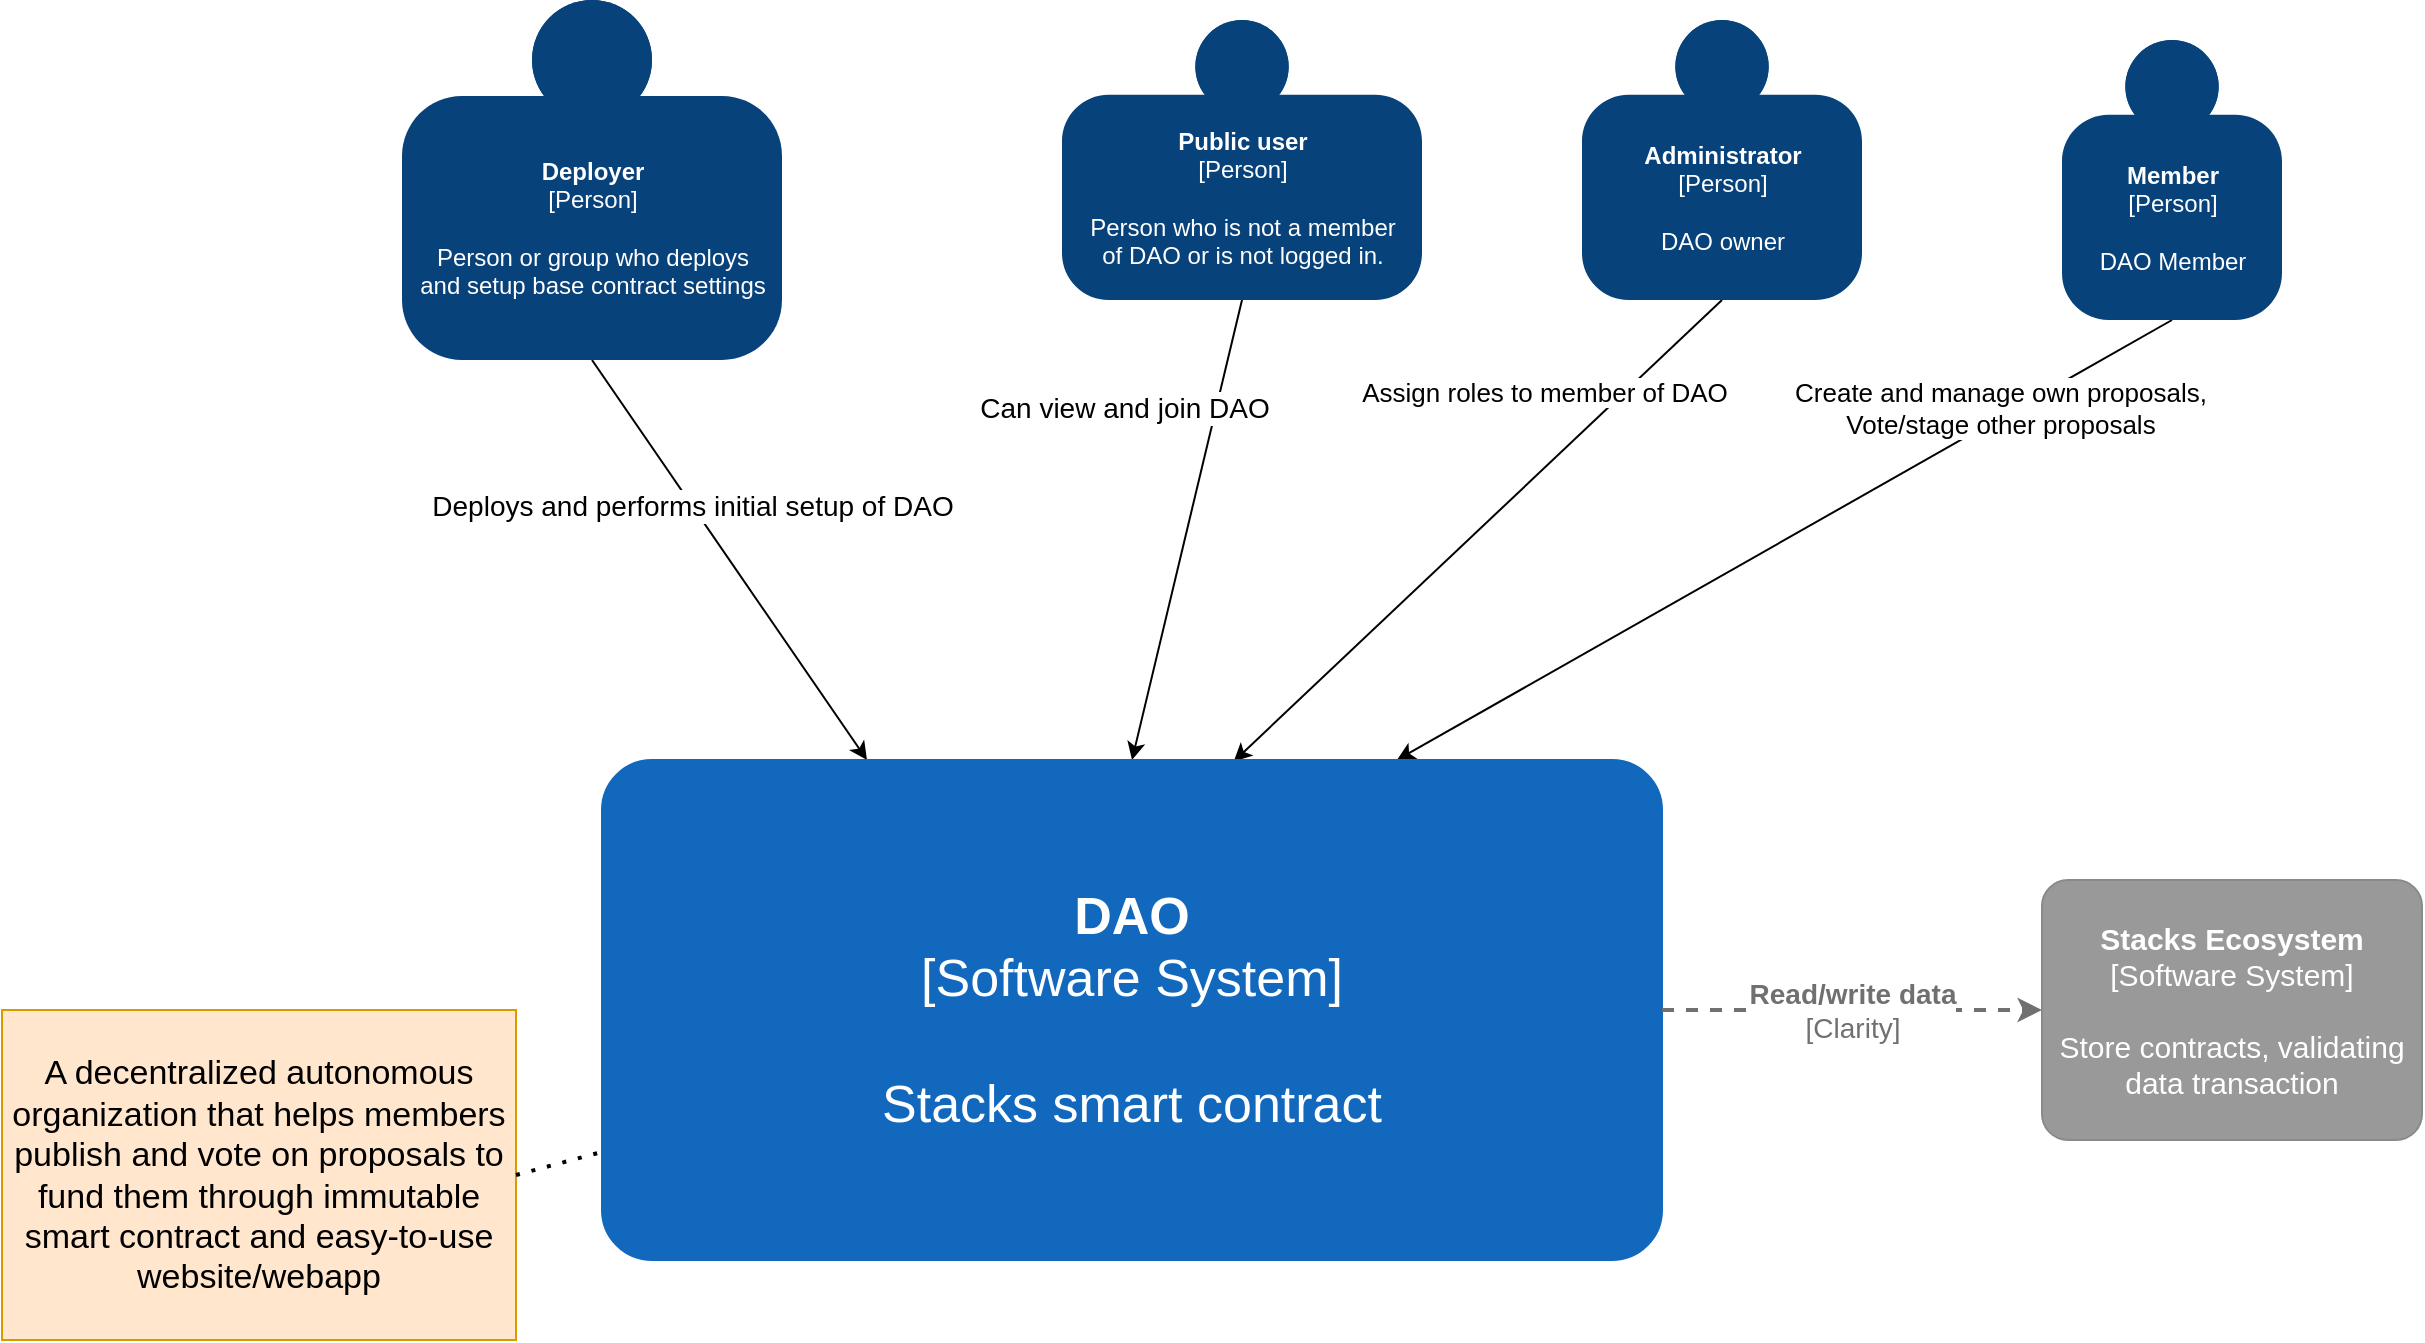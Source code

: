 <mxfile version="14.6.9" type="device"><diagram id="eZ-HS69z1B0qQz7t88nO" name="Page-1"><mxGraphModel dx="2310" dy="701" grid="1" gridSize="10" guides="1" tooltips="1" connect="1" arrows="1" fold="1" page="1" pageScale="1" pageWidth="827" pageHeight="1169" math="0" shadow="0"><root><mxCell id="0"/><mxCell id="1" parent="0"/><mxCell id="8qo5LJ9aksTB1Kdv2jHg-3" value="" style="endArrow=classic;html=1;exitX=0.5;exitY=1;exitDx=0;exitDy=0;exitPerimeter=0;entryX=0.25;entryY=0;entryDx=0;entryDy=0;entryPerimeter=0;" parent="1" source="8qo5LJ9aksTB1Kdv2jHg-16" target="8qo5LJ9aksTB1Kdv2jHg-20" edge="1"><mxGeometry width="50" height="50" relative="1" as="geometry"><mxPoint x="-180" y="210" as="sourcePoint"/><mxPoint y="360" as="targetPoint"/></mxGeometry></mxCell><mxCell id="8qo5LJ9aksTB1Kdv2jHg-4" value="Deploys and performs initial setup of DAO" style="edgeLabel;html=1;align=center;verticalAlign=middle;resizable=0;points=[];fontSize=14;" parent="8qo5LJ9aksTB1Kdv2jHg-3" vertex="1" connectable="0"><mxGeometry x="0.124" y="3" relative="1" as="geometry"><mxPoint x="-30" y="-38" as="offset"/></mxGeometry></mxCell><mxCell id="8qo5LJ9aksTB1Kdv2jHg-7" value="" style="endArrow=classic;html=1;exitX=0.5;exitY=1;exitDx=0;exitDy=0;exitPerimeter=0;entryX=0.75;entryY=0;entryDx=0;entryDy=0;entryPerimeter=0;" parent="1" source="8qo5LJ9aksTB1Kdv2jHg-18" target="8qo5LJ9aksTB1Kdv2jHg-20" edge="1"><mxGeometry width="50" height="50" relative="1" as="geometry"><mxPoint x="610" y="190" as="sourcePoint"/><mxPoint x="438.878" y="370" as="targetPoint"/></mxGeometry></mxCell><mxCell id="8qo5LJ9aksTB1Kdv2jHg-8" value="Create and manage own proposals,&lt;br style=&quot;font-size: 13px;&quot;&gt;Vote/stage other proposals" style="edgeLabel;html=1;align=center;verticalAlign=middle;resizable=0;points=[];fontSize=13;" parent="8qo5LJ9aksTB1Kdv2jHg-7" vertex="1" connectable="0"><mxGeometry x="-0.292" y="1" relative="1" as="geometry"><mxPoint x="50" y="-35" as="offset"/></mxGeometry></mxCell><mxCell id="8qo5LJ9aksTB1Kdv2jHg-9" value="" style="endArrow=classic;html=1;exitX=0.5;exitY=1;exitDx=0;exitDy=0;exitPerimeter=0;entryX=0.5;entryY=0;entryDx=0;entryDy=0;entryPerimeter=0;" parent="1" source="8qo5LJ9aksTB1Kdv2jHg-19" target="8qo5LJ9aksTB1Kdv2jHg-20" edge="1"><mxGeometry width="50" height="50" relative="1" as="geometry"><mxPoint x="145" y="180" as="sourcePoint"/><mxPoint x="311.08" y="370.99" as="targetPoint"/></mxGeometry></mxCell><mxCell id="8qo5LJ9aksTB1Kdv2jHg-10" value="Can view and join DAO" style="edgeLabel;html=1;align=center;verticalAlign=middle;resizable=0;points=[];fontSize=14;" parent="8qo5LJ9aksTB1Kdv2jHg-9" vertex="1" connectable="0"><mxGeometry x="-0.13" y="-3" relative="1" as="geometry"><mxPoint x="-32" y="-46" as="offset"/></mxGeometry></mxCell><mxCell id="8qo5LJ9aksTB1Kdv2jHg-11" value="Assign roles to member of DAO" style="endArrow=classic;html=1;exitX=0.5;exitY=1;exitDx=0;exitDy=0;exitPerimeter=0;entryX=0.596;entryY=0.003;entryDx=0;entryDy=0;entryPerimeter=0;fontSize=13;" parent="1" source="8qo5LJ9aksTB1Kdv2jHg-17" target="8qo5LJ9aksTB1Kdv2jHg-20" edge="1"><mxGeometry x="-0.426" y="-28" width="50" height="50" relative="1" as="geometry"><mxPoint x="385" y="180" as="sourcePoint"/><mxPoint x="385" y="370" as="targetPoint"/><mxPoint as="offset"/></mxGeometry></mxCell><object placeholders="1" c4Name="Deployer" c4Type="Person" c4Description="Person or group who deploys &#10;and setup base contract settings" label="&lt;b&gt;%c4Name%&lt;/b&gt;&lt;div&gt;[%c4Type%]&lt;/div&gt;&lt;br&gt;&lt;div&gt;%c4Description%&lt;/div&gt;" id="8qo5LJ9aksTB1Kdv2jHg-16"><mxCell style="html=1;dashed=0;whitespace=wrap;fillColor=#08427b;strokeColor=none;fontColor=#ffffff;shape=mxgraph.c4.person;align=center;metaEdit=1;points=[[0.5,0,0],[1,0.5,0],[1,0.75,0],[0.75,1,0],[0.5,1,0],[0.25,1,0],[0,0.75,0],[0,0.5,0]];metaData={&quot;c4Type&quot;:{&quot;editable&quot;:false}};" parent="1" vertex="1"><mxGeometry x="-260" y="20" width="190" height="180" as="geometry"/></mxCell></object><object placeholders="1" c4Name="Administrator" c4Type="Person" c4Description="DAO owner" label="&lt;b&gt;%c4Name%&lt;/b&gt;&lt;div&gt;[%c4Type%]&lt;/div&gt;&lt;br&gt;&lt;div&gt;%c4Description%&lt;/div&gt;" id="8qo5LJ9aksTB1Kdv2jHg-17"><mxCell style="html=1;dashed=0;whitespace=wrap;fillColor=#08427b;strokeColor=none;fontColor=#ffffff;shape=mxgraph.c4.person;align=center;metaEdit=1;points=[[0.5,0,0],[1,0.5,0],[1,0.75,0],[0.75,1,0],[0.5,1,0],[0.25,1,0],[0,0.75,0],[0,0.5,0]];metaData={&quot;c4Type&quot;:{&quot;editable&quot;:false}};" parent="1" vertex="1"><mxGeometry x="330" y="30" width="140" height="140" as="geometry"/></mxCell></object><object placeholders="1" c4Name="Member" c4Type="Person" c4Description="DAO Member" label="&lt;b&gt;%c4Name%&lt;/b&gt;&lt;div&gt;[%c4Type%]&lt;/div&gt;&lt;br&gt;&lt;div&gt;%c4Description%&lt;/div&gt;" id="8qo5LJ9aksTB1Kdv2jHg-18"><mxCell style="html=1;dashed=0;whitespace=wrap;fillColor=#08427b;strokeColor=none;fontColor=#ffffff;shape=mxgraph.c4.person;align=center;metaEdit=1;points=[[0.5,0,0],[1,0.5,0],[1,0.75,0],[0.75,1,0],[0.5,1,0],[0.25,1,0],[0,0.75,0],[0,0.5,0]];metaData={&quot;c4Type&quot;:{&quot;editable&quot;:false}};" parent="1" vertex="1"><mxGeometry x="570" y="40" width="110.0" height="140" as="geometry"/></mxCell></object><object placeholders="1" c4Name="Public user" c4Type="Person" c4Description="Person who is not a member &#10;of DAO or is not logged in." label="&lt;b&gt;%c4Name%&lt;/b&gt;&lt;div&gt;[%c4Type%]&lt;/div&gt;&lt;br&gt;&lt;div&gt;%c4Description%&lt;/div&gt;" id="8qo5LJ9aksTB1Kdv2jHg-19"><mxCell style="html=1;dashed=0;whitespace=wrap;fillColor=#08427b;strokeColor=none;fontColor=#ffffff;shape=mxgraph.c4.person;align=center;metaEdit=1;points=[[0.5,0,0],[1,0.5,0],[1,0.75,0],[0.75,1,0],[0.5,1,0],[0.25,1,0],[0,0.75,0],[0,0.5,0]];metaData={&quot;c4Type&quot;:{&quot;editable&quot;:false}};" parent="1" vertex="1"><mxGeometry x="70" y="30" width="180" height="140" as="geometry"/></mxCell></object><object placeholders="1" c4Name="DAO" c4Type="Software System" c4Description="Stacks smart contract" label="&lt;b style=&quot;font-size: 26px;&quot;&gt;%c4Name%&lt;/b&gt;&lt;div style=&quot;font-size: 26px;&quot;&gt;[%c4Type%]&lt;/div&gt;&lt;br style=&quot;font-size: 26px;&quot;&gt;&lt;div style=&quot;font-size: 26px;&quot;&gt;%c4Description%&lt;/div&gt;" id="8qo5LJ9aksTB1Kdv2jHg-20"><mxCell style="rounded=1;whiteSpace=wrap;html=1;labelBackgroundColor=none;fillColor=#1168BD;fontColor=#ffffff;align=center;arcSize=10;strokeColor=#1168BD;metaEdit=1;metaData={&quot;c4Type&quot;:{&quot;editable&quot;:false}};points=[[0.25,0,0],[0.5,0,0],[0.75,0,0],[1,0.25,0],[1,0.5,0],[1,0.75,0],[0.75,1,0],[0.5,1,0],[0.25,1,0],[0,0.75,0],[0,0.5,0],[0,0.25,0]];fontSize=26;" parent="1" vertex="1"><mxGeometry x="-160" y="400" width="530" height="250" as="geometry"/></mxCell></object><object placeholders="1" c4Name="Stacks Ecosystem" c4Type="Software System" c4Description="Store contracts, validating data transaction" label="&lt;b style=&quot;font-size: 15px;&quot;&gt;%c4Name%&lt;/b&gt;&lt;div style=&quot;font-size: 15px;&quot;&gt;[%c4Type%]&lt;/div&gt;&lt;br style=&quot;font-size: 15px;&quot;&gt;&lt;div style=&quot;font-size: 15px;&quot;&gt;%c4Description%&lt;/div&gt;" id="8qo5LJ9aksTB1Kdv2jHg-21"><mxCell style="rounded=1;whiteSpace=wrap;html=1;labelBackgroundColor=none;fillColor=#999999;fontColor=#ffffff;align=center;arcSize=10;strokeColor=#8A8A8A;metaEdit=1;metaData={&quot;c4Type&quot;:{&quot;editable&quot;:false}};points=[[0.25,0,0],[0.5,0,0],[0.75,0,0],[1,0.25,0],[1,0.5,0],[1,0.75,0],[0.75,1,0],[0.5,1,0],[0.25,1,0],[0,0.75,0],[0,0.5,0],[0,0.25,0]];fontSize=15;" parent="1" vertex="1"><mxGeometry x="560" y="460" width="190" height="130" as="geometry"/></mxCell></object><object placeholders="1" c4Type="Relationship" c4Technology="Clarity" c4Description="Read/write data" label="&lt;div style=&quot;text-align: left&quot;&gt;&lt;div style=&quot;text-align: center&quot;&gt;&lt;b&gt;%c4Description%&lt;/b&gt;&lt;/div&gt;&lt;div style=&quot;text-align: center&quot;&gt;[%c4Technology%]&lt;/div&gt;&lt;/div&gt;" id="8qo5LJ9aksTB1Kdv2jHg-22"><mxCell style="edgeStyle=none;rounded=0;html=1;entryX=0;entryY=0.5;jettySize=auto;orthogonalLoop=1;strokeColor=#707070;strokeWidth=2;fontColor=#707070;jumpStyle=none;dashed=1;metaEdit=1;metaData={&quot;c4Type&quot;:{&quot;editable&quot;:false}};fontSize=14;exitX=1;exitY=0.5;exitDx=0;exitDy=0;exitPerimeter=0;entryDx=0;entryDy=0;entryPerimeter=0;" parent="1" source="8qo5LJ9aksTB1Kdv2jHg-20" target="8qo5LJ9aksTB1Kdv2jHg-21" edge="1"><mxGeometry width="160" relative="1" as="geometry"><mxPoint x="560" y="660" as="sourcePoint"/><mxPoint x="720" y="660" as="targetPoint"/></mxGeometry></mxCell></object><mxCell id="971fYVtc2Q3DYaIFv5ao-1" value="A decentralized autonomous organization that helps members publish and vote on proposals to fund them through immutable smart contract and easy-to-use website/webapp" style="text;html=1;strokeColor=#d79b00;fillColor=#ffe6cc;align=center;verticalAlign=middle;whiteSpace=wrap;rounded=0;fontSize=17;" vertex="1" parent="1"><mxGeometry x="-460" y="525" width="257" height="165" as="geometry"/></mxCell><mxCell id="971fYVtc2Q3DYaIFv5ao-2" value="" style="endArrow=none;dashed=1;html=1;dashPattern=1 3;strokeWidth=2;exitX=1;exitY=0.5;exitDx=0;exitDy=0;" edge="1" parent="1" source="971fYVtc2Q3DYaIFv5ao-1" target="8qo5LJ9aksTB1Kdv2jHg-20"><mxGeometry width="50" height="50" relative="1" as="geometry"><mxPoint x="170" y="420" as="sourcePoint"/><mxPoint x="220" y="370" as="targetPoint"/></mxGeometry></mxCell></root></mxGraphModel></diagram></mxfile>